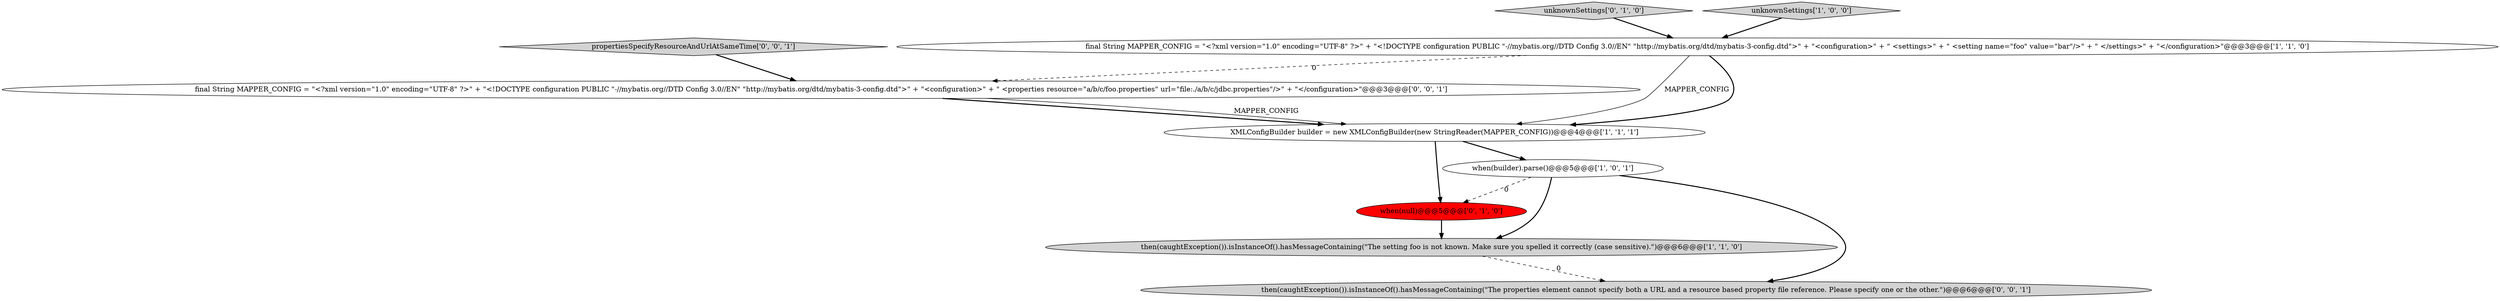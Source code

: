 digraph {
1 [style = filled, label = "XMLConfigBuilder builder = new XMLConfigBuilder(new StringReader(MAPPER_CONFIG))@@@4@@@['1', '1', '1']", fillcolor = white, shape = ellipse image = "AAA0AAABBB1BBB"];
0 [style = filled, label = "then(caughtException()).isInstanceOf().hasMessageContaining(\"The setting foo is not known. Make sure you spelled it correctly (case sensitive).\")@@@6@@@['1', '1', '0']", fillcolor = lightgray, shape = ellipse image = "AAA0AAABBB1BBB"];
7 [style = filled, label = "then(caughtException()).isInstanceOf().hasMessageContaining(\"The properties element cannot specify both a URL and a resource based property file reference. Please specify one or the other.\")@@@6@@@['0', '0', '1']", fillcolor = lightgray, shape = ellipse image = "AAA0AAABBB3BBB"];
6 [style = filled, label = "when(null)@@@5@@@['0', '1', '0']", fillcolor = red, shape = ellipse image = "AAA1AAABBB2BBB"];
5 [style = filled, label = "unknownSettings['0', '1', '0']", fillcolor = lightgray, shape = diamond image = "AAA0AAABBB2BBB"];
2 [style = filled, label = "final String MAPPER_CONFIG = \"<?xml version=\"1.0\" encoding=\"UTF-8\" ?>\" + \"<!DOCTYPE configuration PUBLIC \"-//mybatis.org//DTD Config 3.0//EN\" \"http://mybatis.org/dtd/mybatis-3-config.dtd\">\" + \"<configuration>\" + \" <settings>\" + \" <setting name=\"foo\" value=\"bar\"/>\" + \" </settings>\" + \"</configuration>\"@@@3@@@['1', '1', '0']", fillcolor = white, shape = ellipse image = "AAA0AAABBB1BBB"];
8 [style = filled, label = "final String MAPPER_CONFIG = \"<?xml version=\"1.0\" encoding=\"UTF-8\" ?>\" + \"<!DOCTYPE configuration PUBLIC \"-//mybatis.org//DTD Config 3.0//EN\" \"http://mybatis.org/dtd/mybatis-3-config.dtd\">\" + \"<configuration>\" + \" <properties resource=\"a/b/c/foo.properties\" url=\"file:./a/b/c/jdbc.properties\"/>\" + \"</configuration>\"@@@3@@@['0', '0', '1']", fillcolor = white, shape = ellipse image = "AAA0AAABBB3BBB"];
9 [style = filled, label = "propertiesSpecifyResourceAndUrlAtSameTime['0', '0', '1']", fillcolor = lightgray, shape = diamond image = "AAA0AAABBB3BBB"];
3 [style = filled, label = "unknownSettings['1', '0', '0']", fillcolor = lightgray, shape = diamond image = "AAA0AAABBB1BBB"];
4 [style = filled, label = "when(builder).parse()@@@5@@@['1', '0', '1']", fillcolor = white, shape = ellipse image = "AAA0AAABBB1BBB"];
8->1 [style = bold, label=""];
1->4 [style = bold, label=""];
5->2 [style = bold, label=""];
1->6 [style = bold, label=""];
6->0 [style = bold, label=""];
8->1 [style = solid, label="MAPPER_CONFIG"];
3->2 [style = bold, label=""];
4->6 [style = dashed, label="0"];
9->8 [style = bold, label=""];
0->7 [style = dashed, label="0"];
2->8 [style = dashed, label="0"];
2->1 [style = solid, label="MAPPER_CONFIG"];
2->1 [style = bold, label=""];
4->7 [style = bold, label=""];
4->0 [style = bold, label=""];
}
